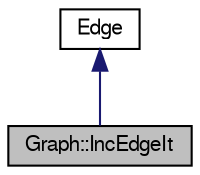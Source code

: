 digraph "Graph::IncEdgeIt"
{
 // LATEX_PDF_SIZE
  edge [fontname="FreeSans",fontsize="10",labelfontname="FreeSans",labelfontsize="10"];
  node [fontname="FreeSans",fontsize="10",shape=record];
  Node0 [label="Graph::IncEdgeIt",height=0.2,width=0.4,color="black", fillcolor="grey75", style="filled", fontcolor="black",tooltip="Iterator class for the incident edges of a node."];
  Node1 -> Node0 [dir="back",color="midnightblue",fontsize="10",style="solid",fontname="FreeSans"];
  Node1 [label="Edge",height=0.2,width=0.4,color="black", fillcolor="white", style="filled",URL="$a04969.html",tooltip="The edge type of the graph."];
}
